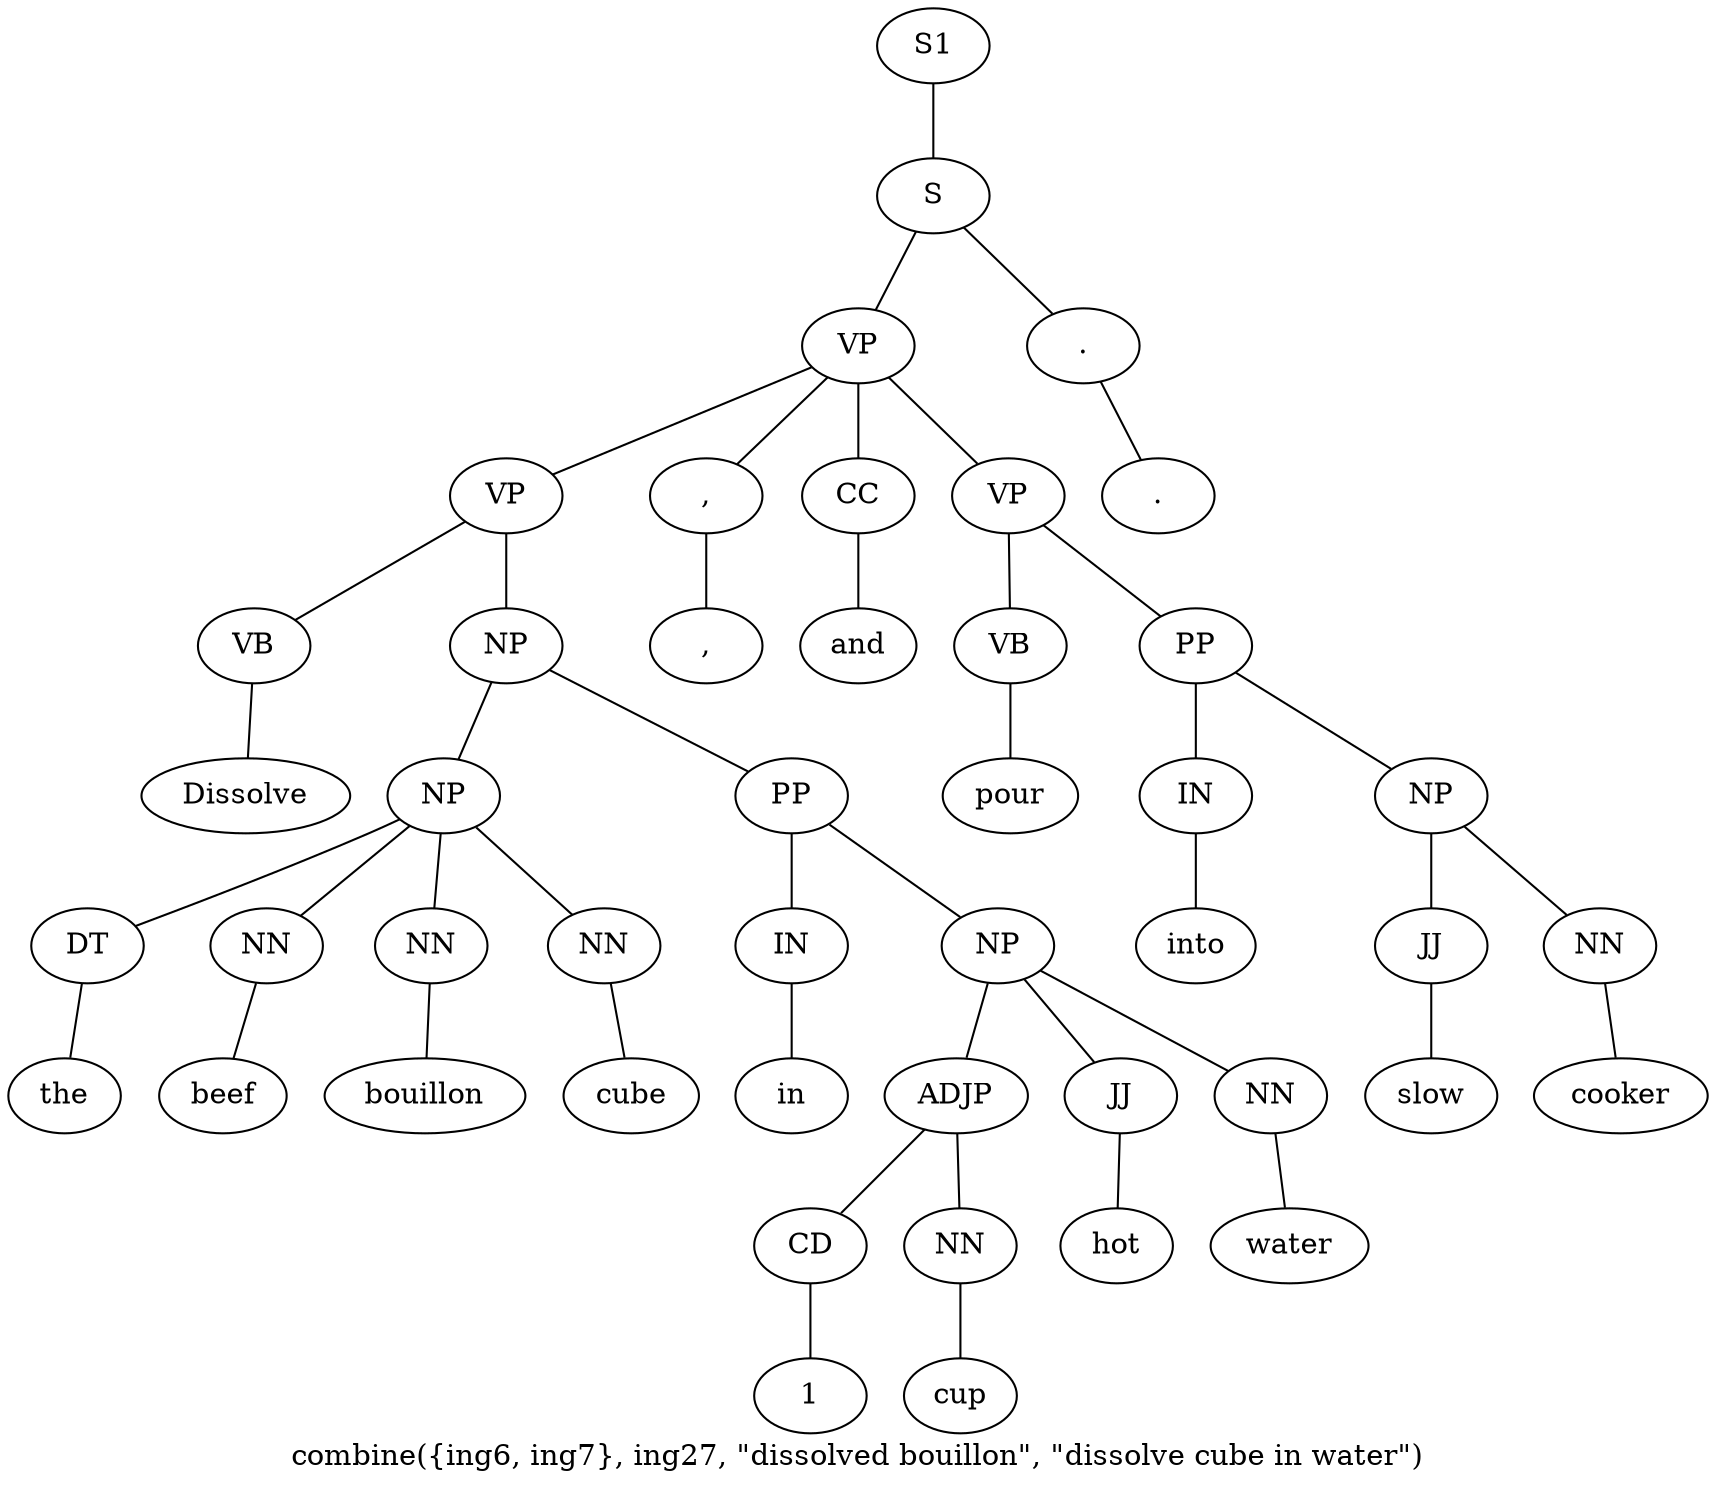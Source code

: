graph SyntaxGraph {
	label = "combine({ing6, ing7}, ing27, \"dissolved bouillon\", \"dissolve cube in water\")";
	Node0 [label="S1"];
	Node1 [label="S"];
	Node2 [label="VP"];
	Node3 [label="VP"];
	Node4 [label="VB"];
	Node5 [label="Dissolve"];
	Node6 [label="NP"];
	Node7 [label="NP"];
	Node8 [label="DT"];
	Node9 [label="the"];
	Node10 [label="NN"];
	Node11 [label="beef"];
	Node12 [label="NN"];
	Node13 [label="bouillon"];
	Node14 [label="NN"];
	Node15 [label="cube"];
	Node16 [label="PP"];
	Node17 [label="IN"];
	Node18 [label="in"];
	Node19 [label="NP"];
	Node20 [label="ADJP"];
	Node21 [label="CD"];
	Node22 [label="1"];
	Node23 [label="NN"];
	Node24 [label="cup"];
	Node25 [label="JJ"];
	Node26 [label="hot"];
	Node27 [label="NN"];
	Node28 [label="water"];
	Node29 [label=","];
	Node30 [label=","];
	Node31 [label="CC"];
	Node32 [label="and"];
	Node33 [label="VP"];
	Node34 [label="VB"];
	Node35 [label="pour"];
	Node36 [label="PP"];
	Node37 [label="IN"];
	Node38 [label="into"];
	Node39 [label="NP"];
	Node40 [label="JJ"];
	Node41 [label="slow"];
	Node42 [label="NN"];
	Node43 [label="cooker"];
	Node44 [label="."];
	Node45 [label="."];

	Node0 -- Node1;
	Node1 -- Node2;
	Node1 -- Node44;
	Node2 -- Node3;
	Node2 -- Node29;
	Node2 -- Node31;
	Node2 -- Node33;
	Node3 -- Node4;
	Node3 -- Node6;
	Node4 -- Node5;
	Node6 -- Node7;
	Node6 -- Node16;
	Node7 -- Node8;
	Node7 -- Node10;
	Node7 -- Node12;
	Node7 -- Node14;
	Node8 -- Node9;
	Node10 -- Node11;
	Node12 -- Node13;
	Node14 -- Node15;
	Node16 -- Node17;
	Node16 -- Node19;
	Node17 -- Node18;
	Node19 -- Node20;
	Node19 -- Node25;
	Node19 -- Node27;
	Node20 -- Node21;
	Node20 -- Node23;
	Node21 -- Node22;
	Node23 -- Node24;
	Node25 -- Node26;
	Node27 -- Node28;
	Node29 -- Node30;
	Node31 -- Node32;
	Node33 -- Node34;
	Node33 -- Node36;
	Node34 -- Node35;
	Node36 -- Node37;
	Node36 -- Node39;
	Node37 -- Node38;
	Node39 -- Node40;
	Node39 -- Node42;
	Node40 -- Node41;
	Node42 -- Node43;
	Node44 -- Node45;
}